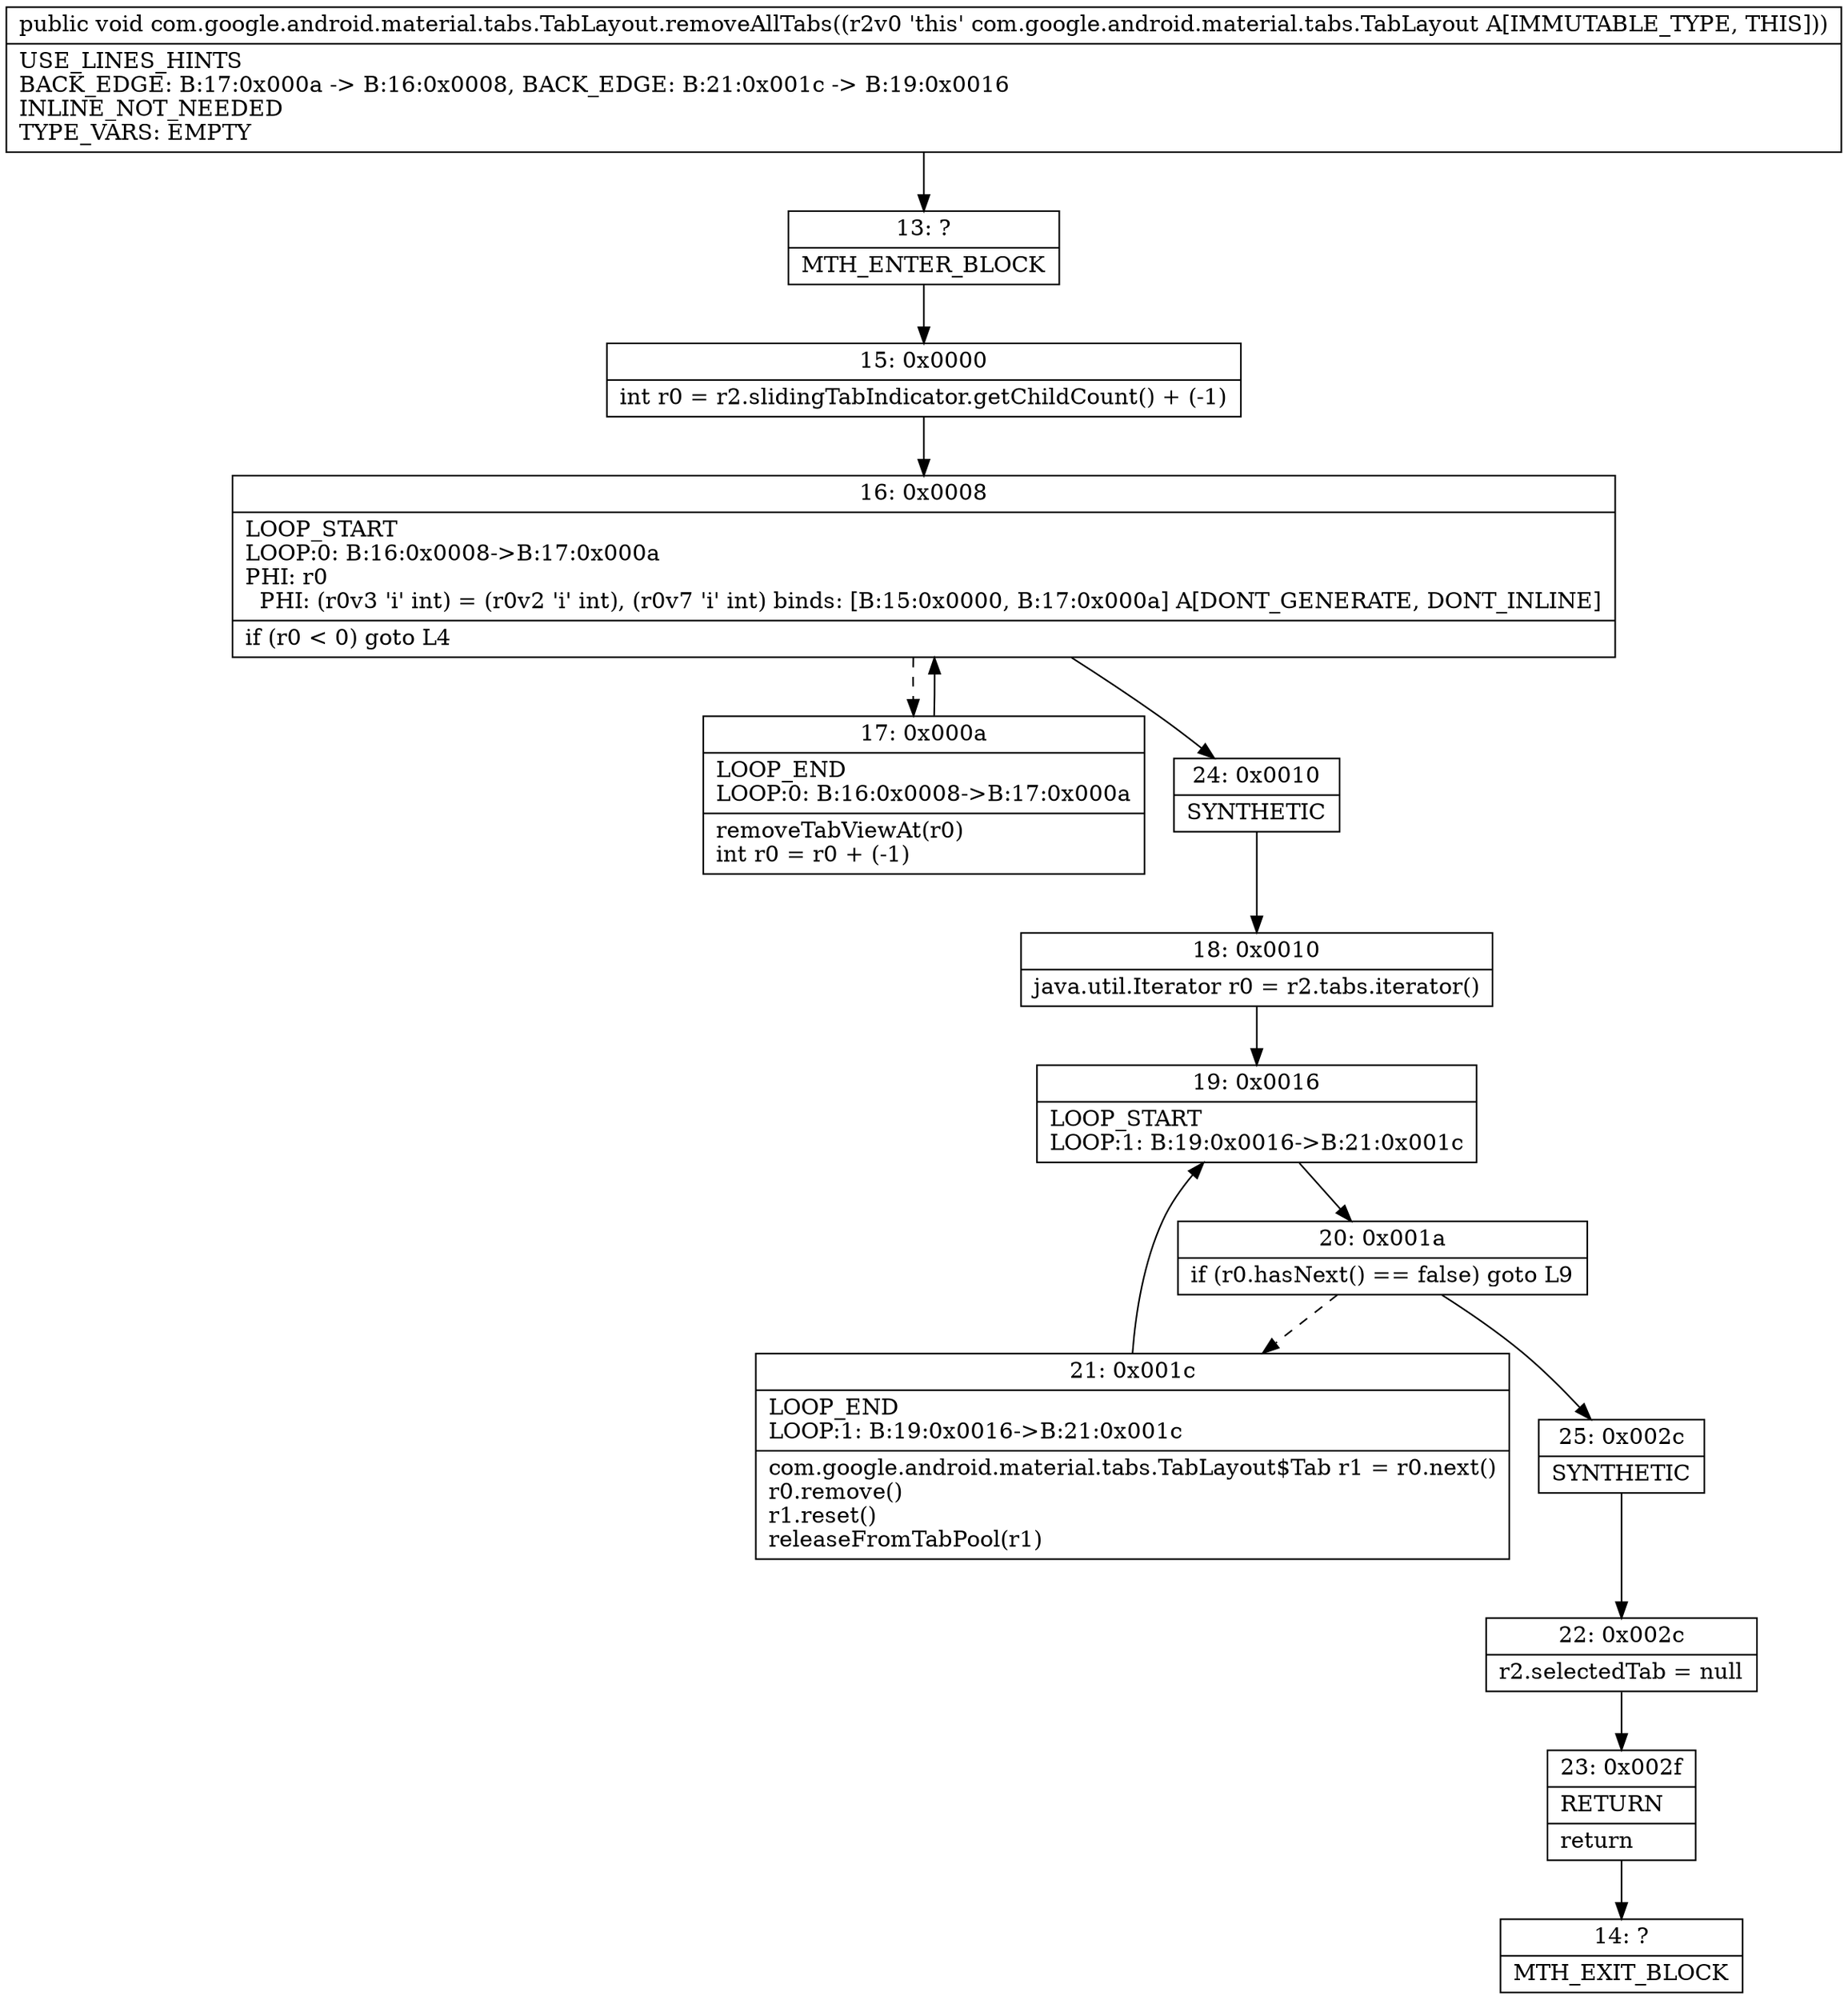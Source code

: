 digraph "CFG forcom.google.android.material.tabs.TabLayout.removeAllTabs()V" {
Node_13 [shape=record,label="{13\:\ ?|MTH_ENTER_BLOCK\l}"];
Node_15 [shape=record,label="{15\:\ 0x0000|int r0 = r2.slidingTabIndicator.getChildCount() + (\-1)\l}"];
Node_16 [shape=record,label="{16\:\ 0x0008|LOOP_START\lLOOP:0: B:16:0x0008\-\>B:17:0x000a\lPHI: r0 \l  PHI: (r0v3 'i' int) = (r0v2 'i' int), (r0v7 'i' int) binds: [B:15:0x0000, B:17:0x000a] A[DONT_GENERATE, DONT_INLINE]\l|if (r0 \< 0) goto L4\l}"];
Node_17 [shape=record,label="{17\:\ 0x000a|LOOP_END\lLOOP:0: B:16:0x0008\-\>B:17:0x000a\l|removeTabViewAt(r0)\lint r0 = r0 + (\-1)\l}"];
Node_24 [shape=record,label="{24\:\ 0x0010|SYNTHETIC\l}"];
Node_18 [shape=record,label="{18\:\ 0x0010|java.util.Iterator r0 = r2.tabs.iterator()\l}"];
Node_19 [shape=record,label="{19\:\ 0x0016|LOOP_START\lLOOP:1: B:19:0x0016\-\>B:21:0x001c\l}"];
Node_20 [shape=record,label="{20\:\ 0x001a|if (r0.hasNext() == false) goto L9\l}"];
Node_21 [shape=record,label="{21\:\ 0x001c|LOOP_END\lLOOP:1: B:19:0x0016\-\>B:21:0x001c\l|com.google.android.material.tabs.TabLayout$Tab r1 = r0.next()\lr0.remove()\lr1.reset()\lreleaseFromTabPool(r1)\l}"];
Node_25 [shape=record,label="{25\:\ 0x002c|SYNTHETIC\l}"];
Node_22 [shape=record,label="{22\:\ 0x002c|r2.selectedTab = null\l}"];
Node_23 [shape=record,label="{23\:\ 0x002f|RETURN\l|return\l}"];
Node_14 [shape=record,label="{14\:\ ?|MTH_EXIT_BLOCK\l}"];
MethodNode[shape=record,label="{public void com.google.android.material.tabs.TabLayout.removeAllTabs((r2v0 'this' com.google.android.material.tabs.TabLayout A[IMMUTABLE_TYPE, THIS]))  | USE_LINES_HINTS\lBACK_EDGE: B:17:0x000a \-\> B:16:0x0008, BACK_EDGE: B:21:0x001c \-\> B:19:0x0016\lINLINE_NOT_NEEDED\lTYPE_VARS: EMPTY\l}"];
MethodNode -> Node_13;Node_13 -> Node_15;
Node_15 -> Node_16;
Node_16 -> Node_17[style=dashed];
Node_16 -> Node_24;
Node_17 -> Node_16;
Node_24 -> Node_18;
Node_18 -> Node_19;
Node_19 -> Node_20;
Node_20 -> Node_21[style=dashed];
Node_20 -> Node_25;
Node_21 -> Node_19;
Node_25 -> Node_22;
Node_22 -> Node_23;
Node_23 -> Node_14;
}


